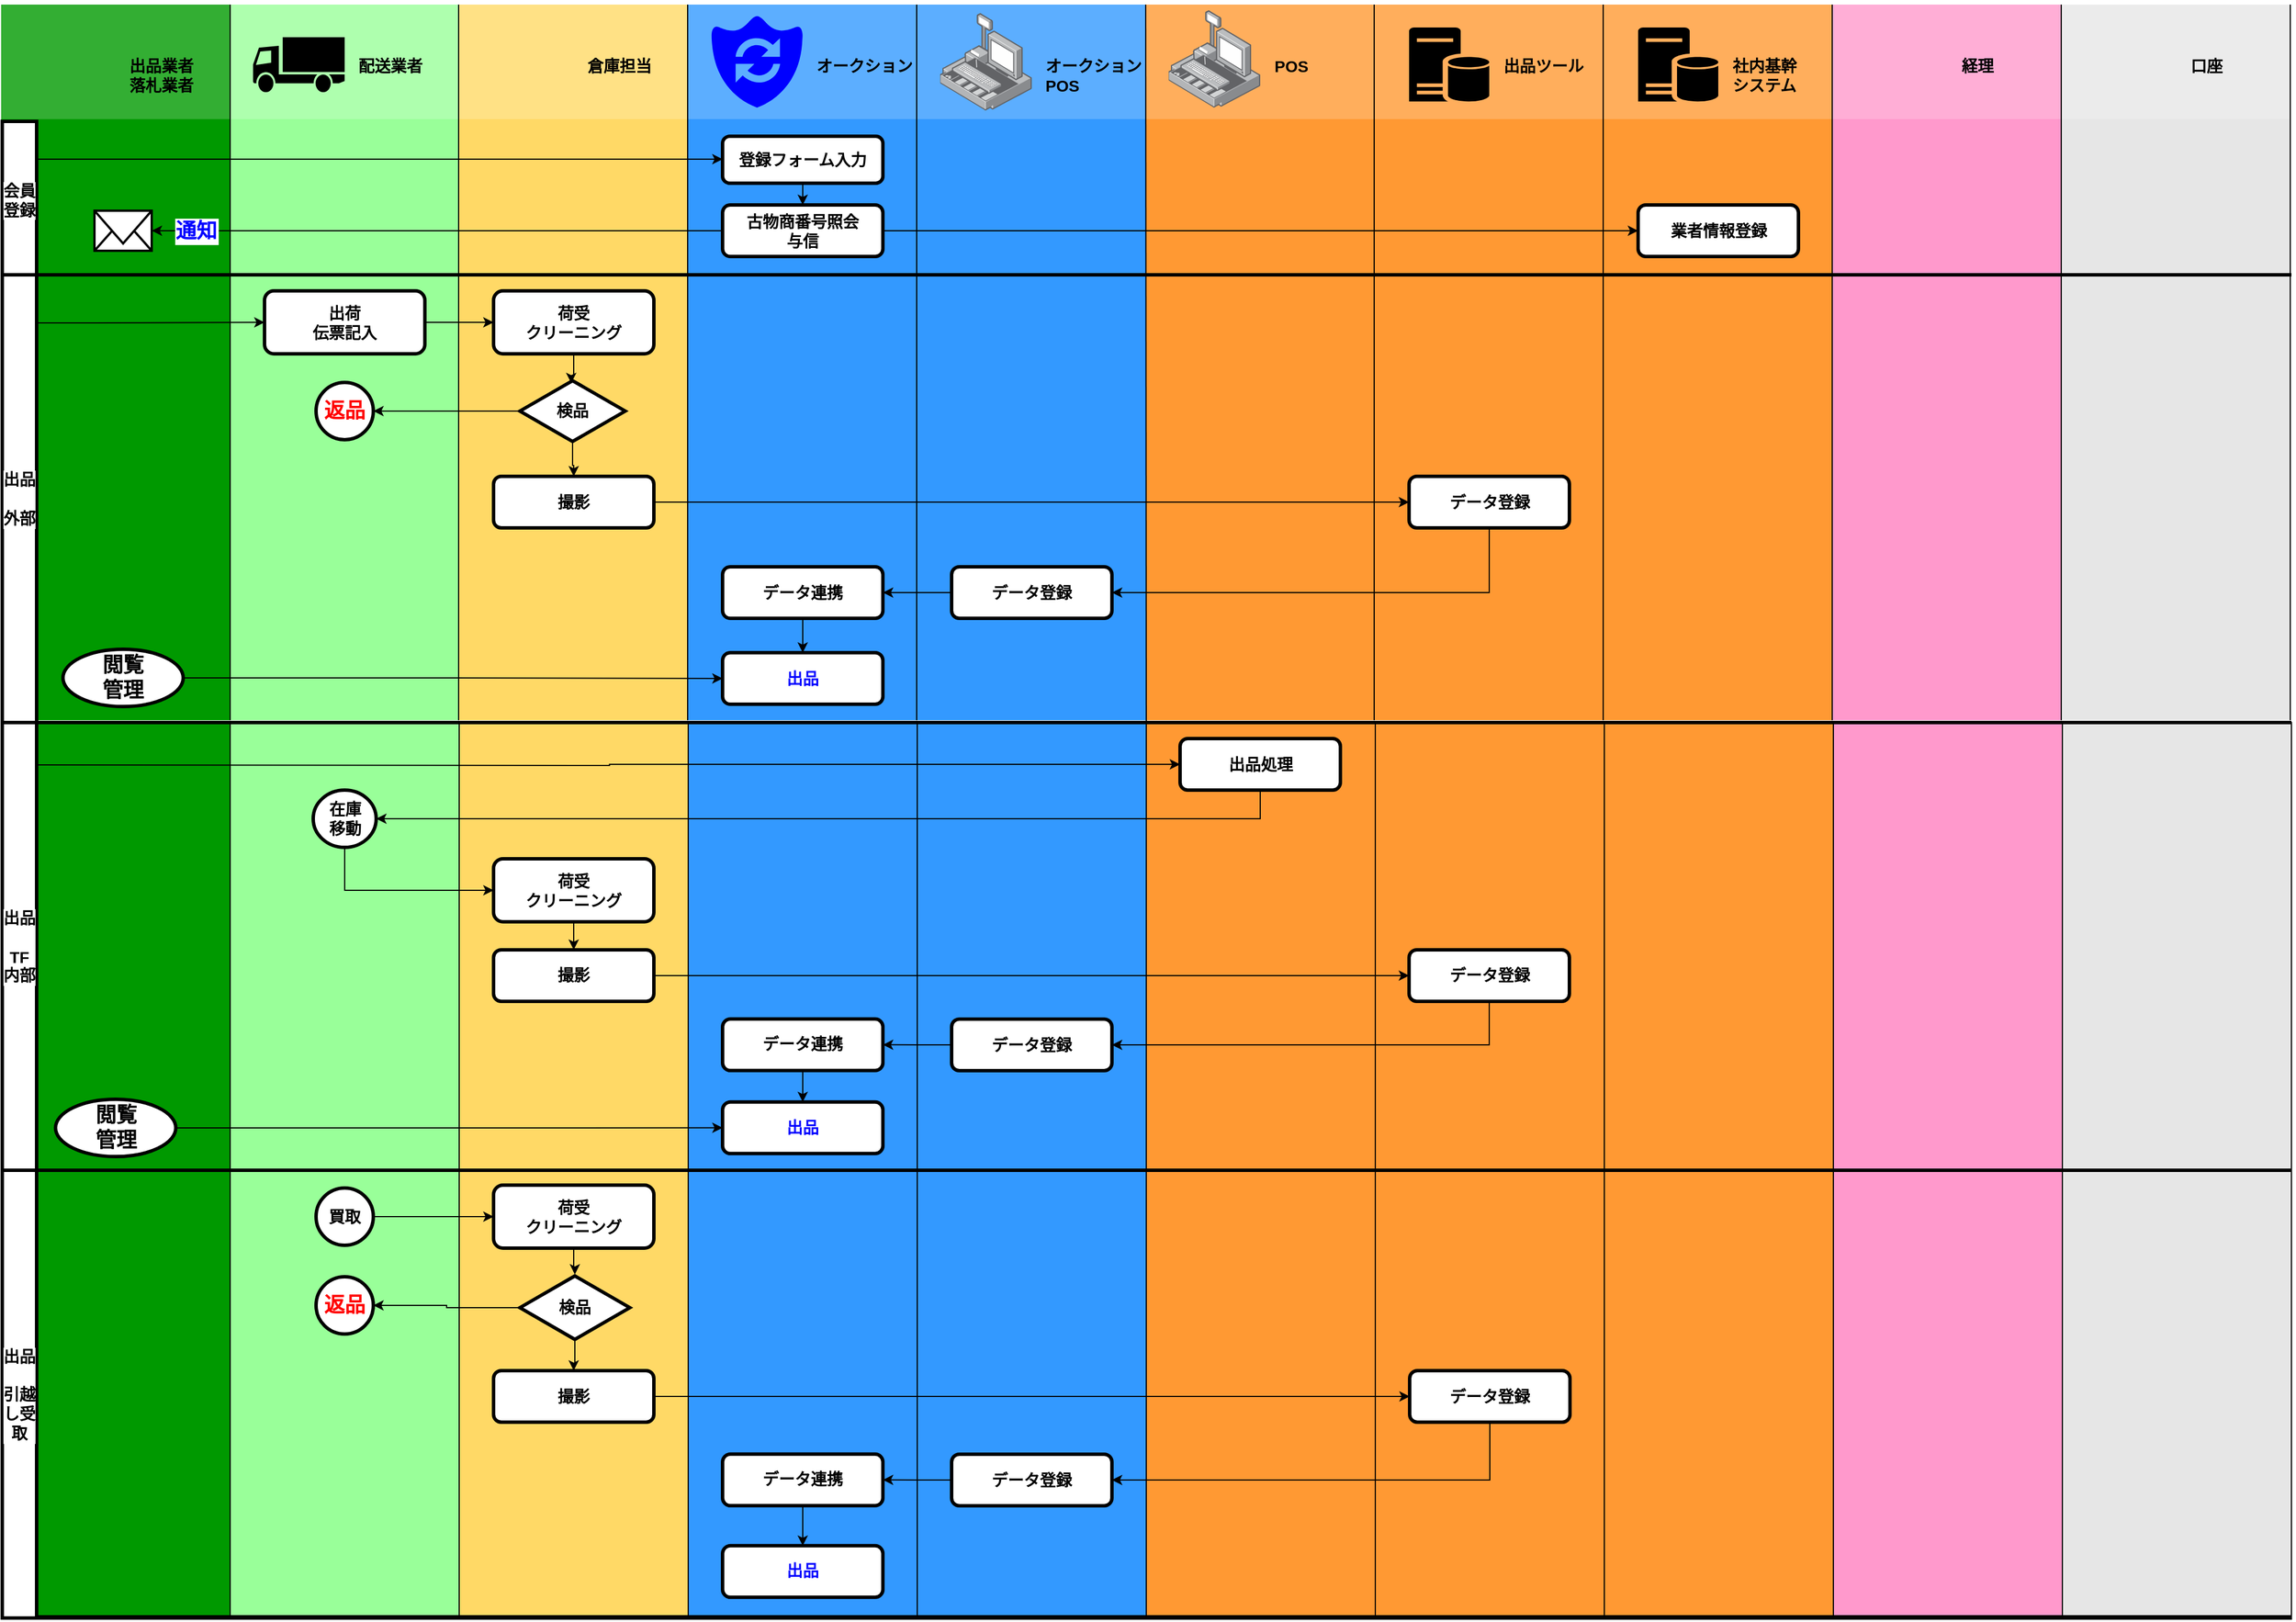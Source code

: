 <mxfile version="10.8.5" type="github"><diagram id="za8MhXIXPKN2aP06DoR2" name="Page-1"><mxGraphModel dx="1836" dy="2934" grid="1" gridSize="10" guides="1" tooltips="1" connect="1" arrows="1" fold="1" page="1" pageScale="1" pageWidth="1169" pageHeight="826" math="0" shadow="0"><root><mxCell id="0"/><mxCell id="1" parent="0"/><mxCell id="djTdqgTqJG-qwQicNYeu-281" value="" style="group" vertex="1" connectable="0" parent="1"><mxGeometry y="-199" width="2000" height="782" as="geometry"/></mxCell><mxCell id="djTdqgTqJG-qwQicNYeu-270" value="" style="whiteSpace=wrap;html=1;labelBackgroundColor=#ffffff;fontSize=14;fontColor=#0000FF;align=left;strokeColor=#000000;fillColor=#009900;" vertex="1" parent="djTdqgTqJG-qwQicNYeu-281"><mxGeometry width="200" height="780" as="geometry"/></mxCell><mxCell id="djTdqgTqJG-qwQicNYeu-271" value="" style="whiteSpace=wrap;html=1;labelBackgroundColor=#ffffff;fontSize=14;fontColor=#99FF99;align=left;strokeColor=#000000;fillColor=#99FF99;" vertex="1" parent="djTdqgTqJG-qwQicNYeu-281"><mxGeometry x="200" width="200" height="780" as="geometry"/></mxCell><mxCell id="djTdqgTqJG-qwQicNYeu-272" value="" style="whiteSpace=wrap;html=1;labelBackgroundColor=#ffffff;fontSize=14;fontColor=#0000FF;align=left;strokeColor=#000000;fillColor=#FFD966;" vertex="1" parent="djTdqgTqJG-qwQicNYeu-281"><mxGeometry x="400" width="200" height="780" as="geometry"/></mxCell><mxCell id="djTdqgTqJG-qwQicNYeu-273" value="" style="whiteSpace=wrap;html=1;labelBackgroundColor=#ffffff;fontSize=14;fontColor=#0000FF;align=left;strokeColor=#000000;fillColor=#3399FF;" vertex="1" parent="djTdqgTqJG-qwQicNYeu-281"><mxGeometry x="600" width="200" height="780" as="geometry"/></mxCell><mxCell id="djTdqgTqJG-qwQicNYeu-274" value="" style="whiteSpace=wrap;html=1;labelBackgroundColor=#ffffff;fontSize=14;fontColor=#0000FF;align=left;strokeColor=#000000;fillColor=#3399FF;" vertex="1" parent="djTdqgTqJG-qwQicNYeu-281"><mxGeometry x="800" width="200" height="780" as="geometry"/></mxCell><mxCell id="djTdqgTqJG-qwQicNYeu-275" value="" style="whiteSpace=wrap;html=1;labelBackgroundColor=#ffffff;fontSize=14;fontColor=#0000FF;align=left;strokeColor=#000000;fillColor=#FF9933;" vertex="1" parent="djTdqgTqJG-qwQicNYeu-281"><mxGeometry x="1000" width="200" height="780" as="geometry"/></mxCell><mxCell id="djTdqgTqJG-qwQicNYeu-276" value="" style="whiteSpace=wrap;html=1;labelBackgroundColor=#ffffff;fontSize=14;fontColor=#0000FF;align=left;strokeColor=#000000;fillColor=#FF9933;" vertex="1" parent="djTdqgTqJG-qwQicNYeu-281"><mxGeometry x="1200" width="200" height="780" as="geometry"/></mxCell><mxCell id="djTdqgTqJG-qwQicNYeu-277" value="" style="whiteSpace=wrap;html=1;labelBackgroundColor=#ffffff;fontSize=14;fontColor=#0000FF;align=left;strokeColor=#000000;fillColor=#FF9933;" vertex="1" parent="djTdqgTqJG-qwQicNYeu-281"><mxGeometry x="1400" width="200" height="780" as="geometry"/></mxCell><mxCell id="djTdqgTqJG-qwQicNYeu-278" value="" style="whiteSpace=wrap;html=1;labelBackgroundColor=#ffffff;fontSize=14;fontColor=#0000FF;align=left;strokeColor=#000000;fillColor=#FF99CC;" vertex="1" parent="djTdqgTqJG-qwQicNYeu-281"><mxGeometry x="1600" width="200" height="780" as="geometry"/></mxCell><mxCell id="djTdqgTqJG-qwQicNYeu-279" value="" style="whiteSpace=wrap;html=1;labelBackgroundColor=#ffffff;fontSize=14;align=left;strokeColor=#000000;fillColor=#E6E6E6;" vertex="1" parent="djTdqgTqJG-qwQicNYeu-281"><mxGeometry x="1800" width="200" height="780" as="geometry"/></mxCell><mxCell id="djTdqgTqJG-qwQicNYeu-290" style="edgeStyle=orthogonalEdgeStyle;rounded=0;orthogonalLoop=1;jettySize=auto;html=1;entryX=0;entryY=0.5;entryDx=0;entryDy=0;strokeWidth=1;fontSize=14;fontColor=#0000FF;" edge="1" parent="djTdqgTqJG-qwQicNYeu-281" source="djTdqgTqJG-qwQicNYeu-282" target="djTdqgTqJG-qwQicNYeu-284"><mxGeometry relative="1" as="geometry"><Array as="points"><mxPoint x="300" y="147"/></Array></mxGeometry></mxCell><mxCell id="djTdqgTqJG-qwQicNYeu-282" value="在庫&lt;br&gt;移動" style="ellipse;whiteSpace=wrap;html=1;labelBackgroundColor=#ffffff;strokeWidth=3;fontSize=14;align=center;fontStyle=1" vertex="1" parent="djTdqgTqJG-qwQicNYeu-281"><mxGeometry x="272.5" y="59" width="55" height="50" as="geometry"/></mxCell><mxCell id="djTdqgTqJG-qwQicNYeu-291" style="edgeStyle=orthogonalEdgeStyle;rounded=0;orthogonalLoop=1;jettySize=auto;html=1;entryX=0.5;entryY=0;entryDx=0;entryDy=0;strokeWidth=1;fontSize=14;fontColor=#0000FF;" edge="1" parent="djTdqgTqJG-qwQicNYeu-281" source="djTdqgTqJG-qwQicNYeu-284" target="djTdqgTqJG-qwQicNYeu-286"><mxGeometry relative="1" as="geometry"/></mxCell><mxCell id="djTdqgTqJG-qwQicNYeu-284" value="荷受&lt;br&gt;クリーニング&lt;br&gt;" style="rounded=1;whiteSpace=wrap;html=1;labelBackgroundColor=#ffffff;strokeWidth=3;fillColor=#FFFFFF;gradientColor=none;fontSize=14;fontColor=#000000;align=center;fontStyle=1" vertex="1" parent="djTdqgTqJG-qwQicNYeu-281"><mxGeometry x="430" y="119" width="140" height="55" as="geometry"/></mxCell><mxCell id="djTdqgTqJG-qwQicNYeu-294" style="edgeStyle=orthogonalEdgeStyle;rounded=0;orthogonalLoop=1;jettySize=auto;html=1;entryX=0;entryY=0.5;entryDx=0;entryDy=0;strokeWidth=1;fontSize=14;fontColor=#0000FF;" edge="1" parent="djTdqgTqJG-qwQicNYeu-281" source="djTdqgTqJG-qwQicNYeu-286" target="djTdqgTqJG-qwQicNYeu-292"><mxGeometry relative="1" as="geometry"/></mxCell><mxCell id="djTdqgTqJG-qwQicNYeu-286" value="撮影" style="rounded=1;whiteSpace=wrap;html=1;labelBackgroundColor=#ffffff;strokeWidth=3;fillColor=#FFFFFF;gradientColor=none;fontSize=14;fontColor=#000000;align=center;fontStyle=1" vertex="1" parent="djTdqgTqJG-qwQicNYeu-281"><mxGeometry x="430" y="198.5" width="140" height="45" as="geometry"/></mxCell><mxCell id="djTdqgTqJG-qwQicNYeu-288" style="edgeStyle=orthogonalEdgeStyle;rounded=0;orthogonalLoop=1;jettySize=auto;html=1;entryX=1;entryY=0.5;entryDx=0;entryDy=0;strokeWidth=1;fontSize=14;fontColor=#0000FF;" edge="1" parent="djTdqgTqJG-qwQicNYeu-281" source="djTdqgTqJG-qwQicNYeu-287" target="djTdqgTqJG-qwQicNYeu-282"><mxGeometry relative="1" as="geometry"><Array as="points"><mxPoint x="1100" y="84"/></Array></mxGeometry></mxCell><mxCell id="djTdqgTqJG-qwQicNYeu-287" value="出品処理" style="rounded=1;whiteSpace=wrap;html=1;labelBackgroundColor=#ffffff;strokeWidth=3;fillColor=#FFFFFF;gradientColor=none;fontSize=14;fontColor=#000000;align=center;fontStyle=1" vertex="1" parent="djTdqgTqJG-qwQicNYeu-281"><mxGeometry x="1029.5" y="14" width="140" height="45" as="geometry"/></mxCell><mxCell id="djTdqgTqJG-qwQicNYeu-317" style="edgeStyle=orthogonalEdgeStyle;rounded=0;orthogonalLoop=1;jettySize=auto;html=1;entryX=1;entryY=0.5;entryDx=0;entryDy=0;strokeWidth=1;fontSize=14;fontColor=#0000FF;" edge="1" parent="djTdqgTqJG-qwQicNYeu-281" source="djTdqgTqJG-qwQicNYeu-292" target="djTdqgTqJG-qwQicNYeu-295"><mxGeometry relative="1" as="geometry"><Array as="points"><mxPoint x="1300" y="281"/></Array></mxGeometry></mxCell><mxCell id="djTdqgTqJG-qwQicNYeu-292" value="データ登録" style="rounded=1;whiteSpace=wrap;html=1;labelBackgroundColor=#ffffff;strokeWidth=3;fillColor=#FFFFFF;gradientColor=none;fontSize=14;fontColor=#000000;align=center;fontStyle=1" vertex="1" parent="djTdqgTqJG-qwQicNYeu-281"><mxGeometry x="1229.5" y="198.5" width="140" height="45" as="geometry"/></mxCell><mxCell id="djTdqgTqJG-qwQicNYeu-365" style="edgeStyle=orthogonalEdgeStyle;rounded=0;orthogonalLoop=1;jettySize=auto;html=1;strokeWidth=1;fontSize=14;fontColor=#0000FF;" edge="1" parent="djTdqgTqJG-qwQicNYeu-281" source="djTdqgTqJG-qwQicNYeu-295" target="djTdqgTqJG-qwQicNYeu-307"><mxGeometry relative="1" as="geometry"/></mxCell><mxCell id="djTdqgTqJG-qwQicNYeu-295" value="データ登録" style="rounded=1;whiteSpace=wrap;html=1;labelBackgroundColor=#ffffff;strokeWidth=3;fillColor=#FFFFFF;gradientColor=none;fontSize=14;fontColor=#000000;align=center;fontStyle=1" vertex="1" parent="djTdqgTqJG-qwQicNYeu-281"><mxGeometry x="830" y="259" width="140" height="45" as="geometry"/></mxCell><mxCell id="djTdqgTqJG-qwQicNYeu-316" style="edgeStyle=orthogonalEdgeStyle;rounded=0;orthogonalLoop=1;jettySize=auto;html=1;entryX=0.5;entryY=0;entryDx=0;entryDy=0;strokeWidth=1;fontSize=14;fontColor=#0000FF;" edge="1" parent="djTdqgTqJG-qwQicNYeu-281" source="djTdqgTqJG-qwQicNYeu-307" target="djTdqgTqJG-qwQicNYeu-308"><mxGeometry relative="1" as="geometry"/></mxCell><mxCell id="djTdqgTqJG-qwQicNYeu-307" value="データ連携&lt;br&gt;" style="rounded=1;whiteSpace=wrap;html=1;labelBackgroundColor=#ffffff;strokeWidth=3;fillColor=#FFFFFF;gradientColor=none;fontSize=14;fontColor=#000000;align=center;fontStyle=1" vertex="1" parent="djTdqgTqJG-qwQicNYeu-281"><mxGeometry x="630" y="258.929" width="140" height="45" as="geometry"/></mxCell><mxCell id="djTdqgTqJG-qwQicNYeu-308" value="出品" style="rounded=1;whiteSpace=wrap;html=1;labelBackgroundColor=#ffffff;strokeWidth=3;fillColor=#FFFFFF;gradientColor=none;fontSize=14;fontColor=#0000FF;align=center;fontStyle=1" vertex="1" parent="djTdqgTqJG-qwQicNYeu-281"><mxGeometry x="630" y="331.429" width="140" height="45" as="geometry"/></mxCell><mxCell id="djTdqgTqJG-qwQicNYeu-312" style="edgeStyle=orthogonalEdgeStyle;rounded=0;orthogonalLoop=1;jettySize=auto;html=1;entryX=0;entryY=0.5;entryDx=0;entryDy=0;strokeWidth=1;fontSize=14;fontColor=#0000FF;" edge="1" parent="djTdqgTqJG-qwQicNYeu-281" source="djTdqgTqJG-qwQicNYeu-311" target="djTdqgTqJG-qwQicNYeu-308"><mxGeometry relative="1" as="geometry"/></mxCell><mxCell id="djTdqgTqJG-qwQicNYeu-311" value="閲覧&lt;br&gt;管理&lt;br&gt;" style="ellipse;whiteSpace=wrap;html=1;labelBackgroundColor=#ffffff;strokeWidth=3;fontSize=18;align=center;fontStyle=1" vertex="1" parent="djTdqgTqJG-qwQicNYeu-281"><mxGeometry x="47.5" y="329" width="105" height="50" as="geometry"/></mxCell><mxCell id="djTdqgTqJG-qwQicNYeu-319" value="" style="endArrow=none;html=1;strokeWidth=3;fontSize=18;fontColor=#0000FF;" edge="1" parent="djTdqgTqJG-qwQicNYeu-281"><mxGeometry width="50" height="50" relative="1" as="geometry"><mxPoint x="1" y="391" as="sourcePoint"/><mxPoint x="2000" y="391" as="targetPoint"/></mxGeometry></mxCell><mxCell id="djTdqgTqJG-qwQicNYeu-321" value="出品&lt;br&gt;&lt;br&gt;引越し受取&lt;br&gt;" style="rounded=0;whiteSpace=wrap;html=1;labelBackgroundColor=#ffffff;strokeWidth=3;fillColor=#FFFFFF;gradientColor=none;fontSize=14;fontColor=#000000;align=center;fontStyle=1" vertex="1" parent="djTdqgTqJG-qwQicNYeu-281"><mxGeometry x="1" y="391" width="30" height="391" as="geometry"/></mxCell><mxCell id="djTdqgTqJG-qwQicNYeu-322" value="" style="endArrow=none;html=1;strokeWidth=3;fontSize=18;fontColor=#0000FF;" edge="1" parent="djTdqgTqJG-qwQicNYeu-281"><mxGeometry width="50" height="50" relative="1" as="geometry"><mxPoint x="1" y="782" as="sourcePoint"/><mxPoint x="2000.5" y="782" as="targetPoint"/></mxGeometry></mxCell><mxCell id="djTdqgTqJG-qwQicNYeu-358" style="edgeStyle=orthogonalEdgeStyle;rounded=0;orthogonalLoop=1;jettySize=auto;html=1;strokeWidth=1;fontSize=14;fontColor=#0000FF;" edge="1" parent="djTdqgTqJG-qwQicNYeu-281" source="djTdqgTqJG-qwQicNYeu-344" target="djTdqgTqJG-qwQicNYeu-345"><mxGeometry relative="1" as="geometry"/></mxCell><mxCell id="djTdqgTqJG-qwQicNYeu-344" value="荷受&lt;br&gt;クリーニング&lt;br&gt;" style="rounded=1;whiteSpace=wrap;html=1;labelBackgroundColor=#ffffff;strokeWidth=3;fillColor=#FFFFFF;gradientColor=none;fontSize=14;fontColor=#000000;align=center;fontStyle=1" vertex="1" parent="djTdqgTqJG-qwQicNYeu-281"><mxGeometry x="430" y="404" width="140" height="55" as="geometry"/></mxCell><mxCell id="djTdqgTqJG-qwQicNYeu-355" style="edgeStyle=orthogonalEdgeStyle;rounded=0;orthogonalLoop=1;jettySize=auto;html=1;entryX=1;entryY=0.5;entryDx=0;entryDy=0;strokeWidth=1;fontSize=14;fontColor=#0000FF;" edge="1" parent="djTdqgTqJG-qwQicNYeu-281" source="djTdqgTqJG-qwQicNYeu-345" target="djTdqgTqJG-qwQicNYeu-354"><mxGeometry relative="1" as="geometry"/></mxCell><mxCell id="djTdqgTqJG-qwQicNYeu-359" style="edgeStyle=orthogonalEdgeStyle;rounded=0;orthogonalLoop=1;jettySize=auto;html=1;entryX=0.5;entryY=0;entryDx=0;entryDy=0;strokeWidth=1;fontSize=14;fontColor=#0000FF;" edge="1" parent="djTdqgTqJG-qwQicNYeu-281" source="djTdqgTqJG-qwQicNYeu-345" target="djTdqgTqJG-qwQicNYeu-346"><mxGeometry relative="1" as="geometry"/></mxCell><mxCell id="djTdqgTqJG-qwQicNYeu-345" value="検品" style="html=1;whiteSpace=wrap;aspect=fixed;shape=isoRectangle;labelBackgroundColor=#ffffff;strokeWidth=3;fontSize=14;align=center;fontStyle=1" vertex="1" parent="djTdqgTqJG-qwQicNYeu-281"><mxGeometry x="453" y="482" width="96" height="58" as="geometry"/></mxCell><mxCell id="djTdqgTqJG-qwQicNYeu-361" style="edgeStyle=orthogonalEdgeStyle;rounded=0;orthogonalLoop=1;jettySize=auto;html=1;strokeWidth=1;fontSize=14;fontColor=#0000FF;" edge="1" parent="djTdqgTqJG-qwQicNYeu-281" source="djTdqgTqJG-qwQicNYeu-346" target="djTdqgTqJG-qwQicNYeu-360"><mxGeometry relative="1" as="geometry"/></mxCell><mxCell id="djTdqgTqJG-qwQicNYeu-346" value="撮影" style="rounded=1;whiteSpace=wrap;html=1;labelBackgroundColor=#ffffff;strokeWidth=3;fillColor=#FFFFFF;gradientColor=none;fontSize=14;fontColor=#000000;align=center;fontStyle=1" vertex="1" parent="djTdqgTqJG-qwQicNYeu-281"><mxGeometry x="430" y="566" width="140" height="45" as="geometry"/></mxCell><mxCell id="djTdqgTqJG-qwQicNYeu-348" style="edgeStyle=orthogonalEdgeStyle;rounded=0;orthogonalLoop=1;jettySize=auto;html=1;entryX=0;entryY=0.5;entryDx=0;entryDy=0;strokeWidth=1;fontSize=14;fontColor=#0000FF;" edge="1" parent="djTdqgTqJG-qwQicNYeu-281" source="djTdqgTqJG-qwQicNYeu-347" target="djTdqgTqJG-qwQicNYeu-344"><mxGeometry relative="1" as="geometry"/></mxCell><mxCell id="djTdqgTqJG-qwQicNYeu-347" value="買取" style="ellipse;whiteSpace=wrap;html=1;aspect=fixed;labelBackgroundColor=#ffffff;strokeWidth=3;fontSize=14;align=center;fontStyle=1" vertex="1" parent="djTdqgTqJG-qwQicNYeu-281"><mxGeometry x="275" y="406.5" width="50" height="50" as="geometry"/></mxCell><mxCell id="djTdqgTqJG-qwQicNYeu-354" value="返品" style="ellipse;whiteSpace=wrap;html=1;aspect=fixed;labelBackgroundColor=#ffffff;strokeWidth=3;fontSize=18;align=center;fontStyle=1;fontColor=#FF0000;" vertex="1" parent="djTdqgTqJG-qwQicNYeu-281"><mxGeometry x="275" y="484" width="50" height="50" as="geometry"/></mxCell><mxCell id="djTdqgTqJG-qwQicNYeu-371" style="edgeStyle=orthogonalEdgeStyle;rounded=0;orthogonalLoop=1;jettySize=auto;html=1;entryX=1;entryY=0.5;entryDx=0;entryDy=0;strokeWidth=1;fontSize=14;fontColor=#0000FF;" edge="1" parent="djTdqgTqJG-qwQicNYeu-281" source="djTdqgTqJG-qwQicNYeu-360" target="djTdqgTqJG-qwQicNYeu-362"><mxGeometry relative="1" as="geometry"><Array as="points"><mxPoint x="1300" y="661"/></Array></mxGeometry></mxCell><mxCell id="djTdqgTqJG-qwQicNYeu-360" value="データ登録" style="rounded=1;whiteSpace=wrap;html=1;labelBackgroundColor=#ffffff;strokeWidth=3;fillColor=#FFFFFF;gradientColor=none;fontSize=14;fontColor=#000000;align=center;fontStyle=1" vertex="1" parent="djTdqgTqJG-qwQicNYeu-281"><mxGeometry x="1230" y="566" width="140" height="45" as="geometry"/></mxCell><mxCell id="djTdqgTqJG-qwQicNYeu-366" style="edgeStyle=orthogonalEdgeStyle;rounded=0;orthogonalLoop=1;jettySize=auto;html=1;strokeWidth=1;fontSize=14;fontColor=#0000FF;" edge="1" parent="djTdqgTqJG-qwQicNYeu-281" source="djTdqgTqJG-qwQicNYeu-362" target="djTdqgTqJG-qwQicNYeu-363"><mxGeometry relative="1" as="geometry"/></mxCell><mxCell id="djTdqgTqJG-qwQicNYeu-362" value="データ登録" style="rounded=1;whiteSpace=wrap;html=1;labelBackgroundColor=#ffffff;strokeWidth=3;fillColor=#FFFFFF;gradientColor=none;fontSize=14;fontColor=#000000;align=center;fontStyle=1" vertex="1" parent="djTdqgTqJG-qwQicNYeu-281"><mxGeometry x="830" y="639" width="140" height="45" as="geometry"/></mxCell><mxCell id="djTdqgTqJG-qwQicNYeu-370" style="edgeStyle=orthogonalEdgeStyle;rounded=0;orthogonalLoop=1;jettySize=auto;html=1;entryX=0.5;entryY=0;entryDx=0;entryDy=0;strokeWidth=1;fontSize=14;fontColor=#0000FF;" edge="1" parent="djTdqgTqJG-qwQicNYeu-281" source="djTdqgTqJG-qwQicNYeu-363" target="djTdqgTqJG-qwQicNYeu-367"><mxGeometry relative="1" as="geometry"/></mxCell><mxCell id="djTdqgTqJG-qwQicNYeu-363" value="データ連携&lt;br&gt;" style="rounded=1;whiteSpace=wrap;html=1;labelBackgroundColor=#ffffff;strokeWidth=3;fillColor=#FFFFFF;gradientColor=none;fontSize=14;fontColor=#000000;align=center;fontStyle=1" vertex="1" parent="djTdqgTqJG-qwQicNYeu-281"><mxGeometry x="630" y="638.929" width="140" height="45" as="geometry"/></mxCell><mxCell id="djTdqgTqJG-qwQicNYeu-367" value="出品" style="rounded=1;whiteSpace=wrap;html=1;labelBackgroundColor=#ffffff;strokeWidth=3;fillColor=#FFFFFF;gradientColor=none;fontSize=14;fontColor=#0000FF;align=center;fontStyle=1" vertex="1" parent="djTdqgTqJG-qwQicNYeu-281"><mxGeometry x="630" y="718.929" width="140" height="45" as="geometry"/></mxCell><mxCell id="djTdqgTqJG-qwQicNYeu-236" value="" style="group" vertex="1" connectable="0" parent="1"><mxGeometry x="1799.5" y="-826" width="200" height="641" as="geometry"/></mxCell><mxCell id="djTdqgTqJG-qwQicNYeu-137" value="" style="group" vertex="1" connectable="0" parent="djTdqgTqJG-qwQicNYeu-236"><mxGeometry width="200" height="641" as="geometry"/></mxCell><mxCell id="djTdqgTqJG-qwQicNYeu-138" value="" style="whiteSpace=wrap;html=1;labelBackgroundColor=#ffffff;fontSize=14;align=left;strokeColor=none;fillColor=#E6E6E6;" vertex="1" parent="djTdqgTqJG-qwQicNYeu-137"><mxGeometry width="200" height="625" as="geometry"/></mxCell><mxCell id="djTdqgTqJG-qwQicNYeu-139" value="" style="whiteSpace=wrap;html=1;labelBackgroundColor=#ffffff;fillColor=#FFFFFF;fontSize=14;fontColor=#FFFFFF;align=left;strokeColor=none;opacity=20;" vertex="1" parent="djTdqgTqJG-qwQicNYeu-137"><mxGeometry width="200" height="100" as="geometry"/></mxCell><mxCell id="djTdqgTqJG-qwQicNYeu-140" value="" style="endArrow=none;html=1;fontSize=14;fontColor=#0000FF;" edge="1" parent="djTdqgTqJG-qwQicNYeu-137"><mxGeometry width="50" height="50" relative="1" as="geometry"><mxPoint x="199.5" y="625" as="sourcePoint"/><mxPoint x="199.5" as="targetPoint"/></mxGeometry></mxCell><mxCell id="djTdqgTqJG-qwQicNYeu-141" value="口座" style="text;html=1;resizable=0;points=[];autosize=1;align=left;verticalAlign=top;spacingTop=-4;fontSize=14;fontColor=#000000;fontStyle=1" vertex="1" parent="djTdqgTqJG-qwQicNYeu-137"><mxGeometry x="110" y="43" width="40" height="20" as="geometry"/></mxCell><mxCell id="djTdqgTqJG-qwQicNYeu-124" value="" style="shape=image;html=1;verticalAlign=top;verticalLabelPosition=bottom;labelBackgroundColor=#ffffff;imageAspect=0;aspect=fixed;image=https://cdn1.iconfinder.com/data/icons/business-237/65/icons-09-128.png;strokeWidth=3;fillColor=#FF99CC;gradientColor=none;fontSize=14;fontColor=#000000;align=center;" vertex="1" parent="djTdqgTqJG-qwQicNYeu-137"><mxGeometry x="12" y="2" width="88" height="88" as="geometry"/></mxCell><mxCell id="djTdqgTqJG-qwQicNYeu-131" value="" style="group" vertex="1" connectable="0" parent="1"><mxGeometry x="1599.5" y="-826" width="200" height="641" as="geometry"/></mxCell><mxCell id="djTdqgTqJG-qwQicNYeu-132" value="" style="whiteSpace=wrap;html=1;labelBackgroundColor=#ffffff;fontSize=14;fontColor=#0000FF;align=left;strokeColor=none;fillColor=#FF99CC;" vertex="1" parent="djTdqgTqJG-qwQicNYeu-131"><mxGeometry width="200" height="625" as="geometry"/></mxCell><mxCell id="djTdqgTqJG-qwQicNYeu-133" value="" style="whiteSpace=wrap;html=1;labelBackgroundColor=#ffffff;fillColor=#FFFFFF;fontSize=14;fontColor=#FFFFFF;align=left;strokeColor=none;opacity=20;" vertex="1" parent="djTdqgTqJG-qwQicNYeu-131"><mxGeometry width="200" height="100" as="geometry"/></mxCell><mxCell id="djTdqgTqJG-qwQicNYeu-134" value="" style="endArrow=none;html=1;fontSize=14;fontColor=#0000FF;" edge="1" parent="djTdqgTqJG-qwQicNYeu-131"><mxGeometry width="50" height="50" relative="1" as="geometry"><mxPoint x="199.5" y="625" as="sourcePoint"/><mxPoint x="199.5" as="targetPoint"/></mxGeometry></mxCell><mxCell id="djTdqgTqJG-qwQicNYeu-135" value="経理" style="text;html=1;resizable=0;points=[];autosize=1;align=left;verticalAlign=top;spacingTop=-4;fontSize=14;fontColor=#000000;fontStyle=1" vertex="1" parent="djTdqgTqJG-qwQicNYeu-131"><mxGeometry x="110" y="42.5" width="40" height="20" as="geometry"/></mxCell><mxCell id="djTdqgTqJG-qwQicNYeu-136" value="" style="shape=image;html=1;verticalAlign=top;verticalLabelPosition=bottom;labelBackgroundColor=#ffffff;imageAspect=0;aspect=fixed;image=https://cdn2.iconfinder.com/data/icons/free-mobile-icon-kit/64/Yen_coin.png;strokeWidth=3;fillColor=#FF9933;gradientColor=none;fontSize=14;fontColor=#99FF99;align=center;" vertex="1" parent="djTdqgTqJG-qwQicNYeu-131"><mxGeometry x="36" y="18" width="64" height="64" as="geometry"/></mxCell><mxCell id="djTdqgTqJG-qwQicNYeu-155" value="" style="group" vertex="1" connectable="0" parent="1"><mxGeometry x="1399.5" y="-826" width="200" height="641" as="geometry"/></mxCell><mxCell id="djTdqgTqJG-qwQicNYeu-146" value="" style="group" vertex="1" connectable="0" parent="djTdqgTqJG-qwQicNYeu-155"><mxGeometry width="200" height="641" as="geometry"/></mxCell><mxCell id="djTdqgTqJG-qwQicNYeu-147" value="" style="whiteSpace=wrap;html=1;labelBackgroundColor=#ffffff;fontSize=14;fontColor=#0000FF;align=left;strokeColor=none;fillColor=#FF9933;" vertex="1" parent="djTdqgTqJG-qwQicNYeu-146"><mxGeometry width="200" height="625" as="geometry"/></mxCell><mxCell id="djTdqgTqJG-qwQicNYeu-148" value="" style="whiteSpace=wrap;html=1;labelBackgroundColor=#ffffff;fillColor=#FFFFFF;fontSize=14;fontColor=#FFFFFF;align=left;strokeColor=none;opacity=20;" vertex="1" parent="djTdqgTqJG-qwQicNYeu-146"><mxGeometry width="200" height="100" as="geometry"/></mxCell><mxCell id="djTdqgTqJG-qwQicNYeu-149" value="" style="endArrow=none;html=1;fontSize=14;fontColor=#0000FF;" edge="1" parent="djTdqgTqJG-qwQicNYeu-146"><mxGeometry width="50" height="50" relative="1" as="geometry"><mxPoint x="199.5" y="625" as="sourcePoint"/><mxPoint x="199.5" as="targetPoint"/></mxGeometry></mxCell><mxCell id="djTdqgTqJG-qwQicNYeu-150" value="社内基幹&lt;br&gt;システム" style="text;html=1;resizable=0;points=[];autosize=1;align=left;verticalAlign=top;spacingTop=-4;fontSize=14;fontColor=#000000;fontStyle=1" vertex="1" parent="djTdqgTqJG-qwQicNYeu-146"><mxGeometry x="110" y="42.5" width="70" height="40" as="geometry"/></mxCell><mxCell id="djTdqgTqJG-qwQicNYeu-152" value="" style="shadow=0;dashed=0;html=1;labelPosition=center;verticalLabelPosition=bottom;verticalAlign=top;align=center;shape=mxgraph.mscae.enterprise.database_server;fillColor=#000000;strokeColor=none;labelBackgroundColor=#ffffff;fontSize=14;fontColor=#000000;" vertex="1" parent="djTdqgTqJG-qwQicNYeu-146"><mxGeometry x="30" y="20" width="70" height="65" as="geometry"/></mxCell><mxCell id="djTdqgTqJG-qwQicNYeu-170" value="業者情報登録" style="rounded=1;whiteSpace=wrap;html=1;labelBackgroundColor=#ffffff;strokeWidth=3;fillColor=#FFFFFF;gradientColor=none;fontSize=14;fontColor=#000000;align=center;fontStyle=1" vertex="1" parent="djTdqgTqJG-qwQicNYeu-146"><mxGeometry x="30" y="175" width="140" height="45" as="geometry"/></mxCell><mxCell id="djTdqgTqJG-qwQicNYeu-212" value="" style="group" vertex="1" connectable="0" parent="1"><mxGeometry x="1199.5" y="-826" width="200" height="641" as="geometry"/></mxCell><mxCell id="djTdqgTqJG-qwQicNYeu-213" value="" style="group" vertex="1" connectable="0" parent="djTdqgTqJG-qwQicNYeu-212"><mxGeometry width="200" height="641" as="geometry"/></mxCell><mxCell id="djTdqgTqJG-qwQicNYeu-214" value="" style="whiteSpace=wrap;html=1;labelBackgroundColor=#ffffff;fontSize=14;fontColor=#0000FF;align=left;strokeColor=none;fillColor=#FF9933;" vertex="1" parent="djTdqgTqJG-qwQicNYeu-213"><mxGeometry width="200" height="625" as="geometry"/></mxCell><mxCell id="djTdqgTqJG-qwQicNYeu-215" value="" style="whiteSpace=wrap;html=1;labelBackgroundColor=#ffffff;fillColor=#FFFFFF;fontSize=14;fontColor=#FFFFFF;align=left;strokeColor=none;opacity=20;" vertex="1" parent="djTdqgTqJG-qwQicNYeu-213"><mxGeometry width="200" height="100" as="geometry"/></mxCell><mxCell id="djTdqgTqJG-qwQicNYeu-217" value="出品ツール" style="text;html=1;resizable=0;points=[];autosize=1;align=left;verticalAlign=top;spacingTop=-4;fontSize=14;fontColor=#000000;fontStyle=1" vertex="1" parent="djTdqgTqJG-qwQicNYeu-213"><mxGeometry x="110" y="42.5" width="90" height="20" as="geometry"/></mxCell><mxCell id="djTdqgTqJG-qwQicNYeu-218" value="" style="shadow=0;dashed=0;html=1;labelPosition=center;verticalLabelPosition=bottom;verticalAlign=top;align=center;shape=mxgraph.mscae.enterprise.database_server;fillColor=#000000;strokeColor=none;labelBackgroundColor=#ffffff;fontSize=14;fontColor=#000000;" vertex="1" parent="djTdqgTqJG-qwQicNYeu-213"><mxGeometry x="30" y="20" width="70" height="65" as="geometry"/></mxCell><mxCell id="djTdqgTqJG-qwQicNYeu-216" value="" style="endArrow=none;html=1;fontSize=14;fontColor=#0000FF;" edge="1" parent="djTdqgTqJG-qwQicNYeu-213"><mxGeometry width="50" height="50" relative="1" as="geometry"><mxPoint x="199.5" y="625" as="sourcePoint"/><mxPoint x="199.5" as="targetPoint"/></mxGeometry></mxCell><mxCell id="djTdqgTqJG-qwQicNYeu-194" value="データ登録" style="rounded=1;whiteSpace=wrap;html=1;labelBackgroundColor=#ffffff;strokeWidth=3;fillColor=#FFFFFF;gradientColor=none;fontSize=14;fontColor=#000000;align=center;fontStyle=1" vertex="1" parent="djTdqgTqJG-qwQicNYeu-213"><mxGeometry x="30" y="412" width="140" height="45" as="geometry"/></mxCell><mxCell id="djTdqgTqJG-qwQicNYeu-90" value="" style="group" vertex="1" connectable="0" parent="1"><mxGeometry x="999.5" y="-826" width="238.5" height="641" as="geometry"/></mxCell><mxCell id="djTdqgTqJG-qwQicNYeu-91" value="" style="whiteSpace=wrap;html=1;labelBackgroundColor=#ffffff;fontSize=14;fontColor=#0000FF;align=left;strokeColor=none;fillColor=#FF9933;" vertex="1" parent="djTdqgTqJG-qwQicNYeu-90"><mxGeometry width="200" height="625" as="geometry"/></mxCell><mxCell id="djTdqgTqJG-qwQicNYeu-92" value="" style="whiteSpace=wrap;html=1;labelBackgroundColor=#ffffff;fillColor=#FFFFFF;fontSize=14;fontColor=#FFFFFF;align=left;strokeColor=none;opacity=20;" vertex="1" parent="djTdqgTqJG-qwQicNYeu-90"><mxGeometry width="200" height="100" as="geometry"/></mxCell><mxCell id="djTdqgTqJG-qwQicNYeu-93" value="" style="endArrow=none;html=1;fontSize=14;fontColor=#0000FF;" edge="1" parent="djTdqgTqJG-qwQicNYeu-90"><mxGeometry width="50" height="50" relative="1" as="geometry"><mxPoint x="199.5" y="625" as="sourcePoint"/><mxPoint x="199.5" as="targetPoint"/></mxGeometry></mxCell><mxCell id="djTdqgTqJG-qwQicNYeu-94" value="POS" style="text;html=1;resizable=0;points=[];autosize=1;align=left;verticalAlign=top;spacingTop=-4;fontSize=14;fontColor=#000000;fontStyle=1" vertex="1" parent="djTdqgTqJG-qwQicNYeu-90"><mxGeometry x="110" y="42.5" width="50" height="20" as="geometry"/></mxCell><mxCell id="djTdqgTqJG-qwQicNYeu-95" value="" style="points=[];aspect=fixed;html=1;align=center;shadow=0;dashed=0;image;image=img/lib/allied_telesis/security/POS.svg;fillColor=#009900;fontColor=#000000;fontStyle=1" vertex="1" parent="djTdqgTqJG-qwQicNYeu-90"><mxGeometry x="20" y="5" width="80" height="85" as="geometry"/></mxCell><mxCell id="djTdqgTqJG-qwQicNYeu-96" value="" style="whiteSpace=wrap;html=1;labelBackgroundColor=#ffffff;fontSize=14;fontColor=#0000FF;align=left;strokeColor=none;fillColor=#3399FF;" vertex="1" parent="1"><mxGeometry x="800" y="-826" width="200" height="625" as="geometry"/></mxCell><mxCell id="djTdqgTqJG-qwQicNYeu-97" value="" style="group" vertex="1" connectable="0" parent="1"><mxGeometry x="600" y="-826" width="200" height="641" as="geometry"/></mxCell><mxCell id="djTdqgTqJG-qwQicNYeu-98" value="" style="whiteSpace=wrap;html=1;labelBackgroundColor=#ffffff;fontSize=14;fontColor=#0000FF;align=left;strokeColor=none;fillColor=#3399FF;" vertex="1" parent="djTdqgTqJG-qwQicNYeu-97"><mxGeometry width="200" height="625" as="geometry"/></mxCell><mxCell id="djTdqgTqJG-qwQicNYeu-99" value="" style="whiteSpace=wrap;html=1;labelBackgroundColor=#ffffff;fillColor=#FFFFFF;fontSize=14;fontColor=#FFFFFF;align=left;strokeColor=none;opacity=20;" vertex="1" parent="djTdqgTqJG-qwQicNYeu-97"><mxGeometry width="200" height="100" as="geometry"/></mxCell><mxCell id="djTdqgTqJG-qwQicNYeu-100" value="" style="pointerEvents=1;shadow=0;dashed=0;html=1;strokeColor=none;labelPosition=center;verticalLabelPosition=bottom;verticalAlign=top;align=center;shape=mxgraph.mscae.oms.system_update;fillColor=#0000FF;fontColor=#009900;fontStyle=1" vertex="1" parent="djTdqgTqJG-qwQicNYeu-97"><mxGeometry x="20" y="10" width="80" height="80" as="geometry"/></mxCell><mxCell id="djTdqgTqJG-qwQicNYeu-101" value="" style="endArrow=none;html=1;fontSize=14;fontColor=#0000FF;" edge="1" parent="djTdqgTqJG-qwQicNYeu-97"><mxGeometry width="50" height="50" relative="1" as="geometry"><mxPoint x="199.5" y="625" as="sourcePoint"/><mxPoint x="199.5" as="targetPoint"/></mxGeometry></mxCell><mxCell id="djTdqgTqJG-qwQicNYeu-102" value="" style="shape=image;html=1;verticalAlign=top;verticalLabelPosition=bottom;labelBackgroundColor=#ffffff;imageAspect=0;aspect=fixed;image=https://cdn0.iconfinder.com/data/icons/google-material-design-3-0/48/ic_fiber_new_48px-128.png;strokeWidth=3;fillColor=#FFFFFF;gradientColor=none;fontSize=14;fontColor=#FF0000;align=center;" vertex="1" parent="djTdqgTqJG-qwQicNYeu-97"><mxGeometry x="142" y="-3.5" width="56" height="56" as="geometry"/></mxCell><mxCell id="djTdqgTqJG-qwQicNYeu-103" value="古物商番号照会&lt;br&gt;与信&lt;br&gt;" style="rounded=1;whiteSpace=wrap;html=1;labelBackgroundColor=#ffffff;strokeWidth=3;fillColor=#FFFFFF;gradientColor=none;fontSize=14;fontColor=#000000;align=center;fontStyle=1" vertex="1" parent="djTdqgTqJG-qwQicNYeu-97"><mxGeometry x="30" y="175" width="140" height="45" as="geometry"/></mxCell><mxCell id="djTdqgTqJG-qwQicNYeu-242" style="edgeStyle=orthogonalEdgeStyle;rounded=0;orthogonalLoop=1;jettySize=auto;html=1;strokeWidth=1;fontSize=18;fontColor=#0000FF;" edge="1" parent="djTdqgTqJG-qwQicNYeu-97" source="djTdqgTqJG-qwQicNYeu-225" target="djTdqgTqJG-qwQicNYeu-227"><mxGeometry relative="1" as="geometry"/></mxCell><mxCell id="djTdqgTqJG-qwQicNYeu-225" value="データ連携&lt;br&gt;" style="rounded=1;whiteSpace=wrap;html=1;labelBackgroundColor=#ffffff;strokeWidth=3;fillColor=#FFFFFF;gradientColor=none;fontSize=14;fontColor=#000000;align=center;fontStyle=1" vertex="1" parent="djTdqgTqJG-qwQicNYeu-97"><mxGeometry x="30" y="491" width="140" height="45" as="geometry"/></mxCell><mxCell id="djTdqgTqJG-qwQicNYeu-227" value="出品" style="rounded=1;whiteSpace=wrap;html=1;labelBackgroundColor=#ffffff;strokeWidth=3;fillColor=#FFFFFF;gradientColor=none;fontSize=14;fontColor=#0000FF;align=center;fontStyle=1" vertex="1" parent="djTdqgTqJG-qwQicNYeu-97"><mxGeometry x="30" y="566" width="140" height="45" as="geometry"/></mxCell><mxCell id="djTdqgTqJG-qwQicNYeu-104" value="" style="group" vertex="1" connectable="0" parent="1"><mxGeometry x="400" y="-826" width="200" height="641" as="geometry"/></mxCell><mxCell id="djTdqgTqJG-qwQicNYeu-105" value="" style="whiteSpace=wrap;html=1;labelBackgroundColor=#ffffff;fontSize=14;fontColor=#0000FF;align=left;strokeColor=none;fillColor=#FFD966;" vertex="1" parent="djTdqgTqJG-qwQicNYeu-104"><mxGeometry width="200" height="625" as="geometry"/></mxCell><mxCell id="djTdqgTqJG-qwQicNYeu-106" value="" style="whiteSpace=wrap;html=1;labelBackgroundColor=#ffffff;fillColor=#FFFFFF;fontSize=14;fontColor=#FFFFFF;align=left;strokeColor=none;opacity=20;" vertex="1" parent="djTdqgTqJG-qwQicNYeu-104"><mxGeometry width="200" height="100" as="geometry"/></mxCell><mxCell id="djTdqgTqJG-qwQicNYeu-107" value="" style="shape=image;html=1;verticalAlign=top;verticalLabelPosition=bottom;labelBackgroundColor=#ffffff;imageAspect=0;aspect=fixed;image=https://cdn3.iconfinder.com/data/icons/whisky-break/90/warehouse-128.png;fontStyle=1;imageBackground=none;" vertex="1" parent="djTdqgTqJG-qwQicNYeu-104"><mxGeometry x="20" y="12.5" width="80" height="80" as="geometry"/></mxCell><mxCell id="djTdqgTqJG-qwQicNYeu-108" value="倉庫担当" style="text;html=1;resizable=0;points=[];autosize=1;align=left;verticalAlign=top;spacingTop=-4;fontSize=14;fontColor=#000000;fontStyle=1" vertex="1" parent="djTdqgTqJG-qwQicNYeu-104"><mxGeometry x="110" y="42.5" width="70" height="20" as="geometry"/></mxCell><mxCell id="djTdqgTqJG-qwQicNYeu-109" value="" style="endArrow=none;html=1;fontSize=14;fontColor=#0000FF;" edge="1" parent="djTdqgTqJG-qwQicNYeu-104"><mxGeometry width="50" height="50" relative="1" as="geometry"><mxPoint x="199.5" y="625" as="sourcePoint"/><mxPoint x="199.5" as="targetPoint"/></mxGeometry></mxCell><mxCell id="djTdqgTqJG-qwQicNYeu-190" style="edgeStyle=orthogonalEdgeStyle;rounded=0;orthogonalLoop=1;jettySize=auto;html=1;entryX=0.487;entryY=0.056;entryDx=0;entryDy=0;entryPerimeter=0;fontSize=18;fontColor=#000000;" edge="1" parent="djTdqgTqJG-qwQicNYeu-104" source="djTdqgTqJG-qwQicNYeu-182" target="djTdqgTqJG-qwQicNYeu-189"><mxGeometry relative="1" as="geometry"/></mxCell><mxCell id="djTdqgTqJG-qwQicNYeu-182" value="荷受&lt;br&gt;クリーニング&lt;br&gt;" style="rounded=1;whiteSpace=wrap;html=1;labelBackgroundColor=#ffffff;strokeWidth=3;fillColor=#FFFFFF;gradientColor=none;fontSize=14;fontColor=#000000;align=center;fontStyle=1" vertex="1" parent="djTdqgTqJG-qwQicNYeu-104"><mxGeometry x="30" y="250" width="140" height="55" as="geometry"/></mxCell><mxCell id="djTdqgTqJG-qwQicNYeu-195" style="edgeStyle=orthogonalEdgeStyle;rounded=0;orthogonalLoop=1;jettySize=auto;html=1;entryX=0.5;entryY=0;entryDx=0;entryDy=0;fontSize=18;fontColor=#FF0000;" edge="1" parent="djTdqgTqJG-qwQicNYeu-104" source="djTdqgTqJG-qwQicNYeu-189" target="djTdqgTqJG-qwQicNYeu-193"><mxGeometry relative="1" as="geometry"/></mxCell><mxCell id="djTdqgTqJG-qwQicNYeu-189" value="検品" style="html=1;whiteSpace=wrap;aspect=fixed;shape=isoRectangle;labelBackgroundColor=#ffffff;strokeWidth=3;fontSize=14;align=center;fontStyle=1" vertex="1" parent="djTdqgTqJG-qwQicNYeu-104"><mxGeometry x="53" y="327.5" width="92" height="55" as="geometry"/></mxCell><mxCell id="djTdqgTqJG-qwQicNYeu-193" value="撮影" style="rounded=1;whiteSpace=wrap;html=1;labelBackgroundColor=#ffffff;strokeWidth=3;fillColor=#FFFFFF;gradientColor=none;fontSize=14;fontColor=#000000;align=center;fontStyle=1" vertex="1" parent="djTdqgTqJG-qwQicNYeu-104"><mxGeometry x="30" y="412" width="140" height="45" as="geometry"/></mxCell><mxCell id="djTdqgTqJG-qwQicNYeu-110" value="" style="group;fontStyle=1" vertex="1" connectable="0" parent="1"><mxGeometry x="200" y="-826" width="200" height="641" as="geometry"/></mxCell><mxCell id="djTdqgTqJG-qwQicNYeu-111" value="" style="whiteSpace=wrap;html=1;labelBackgroundColor=#ffffff;fontSize=14;fontColor=#99FF99;align=left;strokeColor=none;fillColor=#99FF99;" vertex="1" parent="djTdqgTqJG-qwQicNYeu-110"><mxGeometry width="200" height="625" as="geometry"/></mxCell><mxCell id="djTdqgTqJG-qwQicNYeu-112" value="" style="whiteSpace=wrap;html=1;labelBackgroundColor=#ffffff;fillColor=#FFFFFF;fontSize=14;fontColor=#FFFFFF;align=left;strokeColor=none;opacity=20;" vertex="1" parent="djTdqgTqJG-qwQicNYeu-110"><mxGeometry width="200" height="100" as="geometry"/></mxCell><mxCell id="djTdqgTqJG-qwQicNYeu-113" value="" style="endArrow=none;html=1;fontSize=14;fontColor=#0000FF;" edge="1" parent="djTdqgTqJG-qwQicNYeu-110"><mxGeometry width="50" height="50" relative="1" as="geometry"><mxPoint x="199.5" y="625" as="sourcePoint"/><mxPoint x="199.5" as="targetPoint"/></mxGeometry></mxCell><mxCell id="djTdqgTqJG-qwQicNYeu-114" value="配送業者" style="text;html=1;resizable=0;points=[];autosize=1;align=left;verticalAlign=top;spacingTop=-4;fontSize=14;fontColor=#000000;fontStyle=1" vertex="1" parent="djTdqgTqJG-qwQicNYeu-110"><mxGeometry x="110" y="42.5" width="70" height="20" as="geometry"/></mxCell><mxCell id="djTdqgTqJG-qwQicNYeu-115" value="" style="shape=mxgraph.signs.transportation.truck_1;html=1;fillColor=#000000;strokeColor=none;verticalLabelPosition=bottom;verticalAlign=top;align=center;labelBackgroundColor=#ffffff;fontSize=14;fontColor=#99FF99;" vertex="1" parent="djTdqgTqJG-qwQicNYeu-110"><mxGeometry x="20" y="28.5" width="80" height="48" as="geometry"/></mxCell><mxCell id="djTdqgTqJG-qwQicNYeu-191" value="返品" style="ellipse;whiteSpace=wrap;html=1;aspect=fixed;labelBackgroundColor=#ffffff;strokeWidth=3;fontSize=18;align=center;fontStyle=1;fontColor=#FF0000;" vertex="1" parent="djTdqgTqJG-qwQicNYeu-110"><mxGeometry x="75" y="330" width="50" height="50" as="geometry"/></mxCell><mxCell id="djTdqgTqJG-qwQicNYeu-351" value="出荷&lt;br&gt;伝票記入&lt;br&gt;" style="rounded=1;whiteSpace=wrap;html=1;labelBackgroundColor=#ffffff;strokeWidth=3;fillColor=#FFFFFF;gradientColor=none;fontSize=14;fontColor=#000000;align=center;fontStyle=1" vertex="1" parent="djTdqgTqJG-qwQicNYeu-110"><mxGeometry x="30" y="250" width="140" height="55" as="geometry"/></mxCell><mxCell id="djTdqgTqJG-qwQicNYeu-116" value="" style="group;fontStyle=0;fontColor=#000000;" vertex="1" connectable="0" parent="1"><mxGeometry y="-826" width="213" height="641" as="geometry"/></mxCell><mxCell id="djTdqgTqJG-qwQicNYeu-117" value="" style="whiteSpace=wrap;html=1;labelBackgroundColor=#ffffff;fontSize=14;fontColor=#0000FF;align=left;strokeColor=none;fillColor=#009900;" vertex="1" parent="djTdqgTqJG-qwQicNYeu-116"><mxGeometry width="200" height="625" as="geometry"/></mxCell><mxCell id="djTdqgTqJG-qwQicNYeu-118" value="" style="whiteSpace=wrap;html=1;labelBackgroundColor=#ffffff;fillColor=#FFFFFF;fontSize=14;fontColor=#FFFFFF;align=left;strokeColor=none;opacity=20;" vertex="1" parent="djTdqgTqJG-qwQicNYeu-116"><mxGeometry width="200" height="100" as="geometry"/></mxCell><mxCell id="djTdqgTqJG-qwQicNYeu-119" value="" style="shape=image;html=1;verticalAlign=top;verticalLabelPosition=bottom;labelBackgroundColor=#ffffff;imageAspect=0;aspect=fixed;image=https://cdn2.iconfinder.com/data/icons/property-agent-real-estate/235/property-agent-010-128.png;fontSize=14;fontColor=#0000FF;align=left;" vertex="1" parent="djTdqgTqJG-qwQicNYeu-116"><mxGeometry x="35" y="20" width="65" height="65" as="geometry"/></mxCell><mxCell id="djTdqgTqJG-qwQicNYeu-120" value="出品業者&lt;br&gt;落札業者" style="text;html=1;resizable=0;points=[];autosize=1;align=left;verticalAlign=top;spacingTop=-4;fontSize=14;fontColor=#000000;fontStyle=1" vertex="1" parent="djTdqgTqJG-qwQicNYeu-116"><mxGeometry x="110" y="42.5" width="70" height="40" as="geometry"/></mxCell><mxCell id="djTdqgTqJG-qwQicNYeu-121" value="" style="endArrow=none;html=1;fontSize=14;fontColor=#0000FF;" edge="1" parent="djTdqgTqJG-qwQicNYeu-116"><mxGeometry width="50" height="50" relative="1" as="geometry"><mxPoint x="200" y="625" as="sourcePoint"/><mxPoint x="200" as="targetPoint"/></mxGeometry></mxCell><mxCell id="djTdqgTqJG-qwQicNYeu-177" value="" style="html=1;verticalLabelPosition=bottom;align=center;labelBackgroundColor=#ffffff;verticalAlign=top;strokeWidth=2;strokeColor=#000000;fillColor=#ffffff;shadow=0;dashed=0;shape=mxgraph.ios7.icons.mail;fontSize=14;fontColor=#000000;" vertex="1" parent="djTdqgTqJG-qwQicNYeu-116"><mxGeometry x="81.5" y="180" width="50" height="35" as="geometry"/></mxCell><mxCell id="djTdqgTqJG-qwQicNYeu-230" value="閲覧&lt;br&gt;管理&lt;br&gt;" style="ellipse;whiteSpace=wrap;html=1;labelBackgroundColor=#ffffff;strokeWidth=3;fontSize=18;align=center;fontStyle=1" vertex="1" parent="djTdqgTqJG-qwQicNYeu-116"><mxGeometry x="54" y="563" width="105" height="50" as="geometry"/></mxCell><mxCell id="djTdqgTqJG-qwQicNYeu-235" value="" style="endArrow=none;html=1;strokeWidth=3;fontSize=18;fontColor=#0000FF;" edge="1" parent="djTdqgTqJG-qwQicNYeu-116"><mxGeometry width="50" height="50" relative="1" as="geometry"><mxPoint x="1" y="236" as="sourcePoint"/><mxPoint x="2000" y="236" as="targetPoint"/></mxGeometry></mxCell><mxCell id="djTdqgTqJG-qwQicNYeu-238" value="" style="endArrow=none;html=1;strokeWidth=3;fontSize=18;fontColor=#0000FF;" edge="1" parent="djTdqgTqJG-qwQicNYeu-116"><mxGeometry width="50" height="50" relative="1" as="geometry"><mxPoint x="1" y="627" as="sourcePoint"/><mxPoint x="2000" y="627" as="targetPoint"/></mxGeometry></mxCell><mxCell id="djTdqgTqJG-qwQicNYeu-122" value="会員登録" style="rounded=0;whiteSpace=wrap;html=1;labelBackgroundColor=#ffffff;strokeWidth=3;fillColor=#FFFFFF;gradientColor=none;fontSize=14;fontColor=#000000;align=center;fontStyle=1;strokeColor=#000000;" vertex="1" parent="djTdqgTqJG-qwQicNYeu-116"><mxGeometry x="1" y="102" width="30" height="138" as="geometry"/></mxCell><mxCell id="djTdqgTqJG-qwQicNYeu-181" value="出品&lt;br&gt;&lt;br&gt;外部&lt;br&gt;" style="rounded=0;whiteSpace=wrap;html=1;labelBackgroundColor=#ffffff;strokeWidth=3;fillColor=#FFFFFF;gradientColor=none;fontSize=14;fontColor=#000000;align=center;fontStyle=1" vertex="1" parent="djTdqgTqJG-qwQicNYeu-116"><mxGeometry x="1" y="236" width="30" height="391" as="geometry"/></mxCell><mxCell id="djTdqgTqJG-qwQicNYeu-145" style="edgeStyle=orthogonalEdgeStyle;rounded=0;orthogonalLoop=1;jettySize=auto;html=1;fontSize=14;fontColor=#000000;" edge="1" parent="1" source="djTdqgTqJG-qwQicNYeu-123" target="djTdqgTqJG-qwQicNYeu-103"><mxGeometry relative="1" as="geometry"/></mxCell><mxCell id="djTdqgTqJG-qwQicNYeu-123" value="登録フォーム入力&lt;br&gt;" style="rounded=1;whiteSpace=wrap;html=1;labelBackgroundColor=#ffffff;strokeWidth=3;fillColor=#FFFFFF;gradientColor=none;fontSize=14;fontColor=#000000;align=center;fontStyle=1" vertex="1" parent="1"><mxGeometry x="630" y="-711" width="140" height="41" as="geometry"/></mxCell><mxCell id="djTdqgTqJG-qwQicNYeu-125" value="" style="whiteSpace=wrap;html=1;labelBackgroundColor=#ffffff;fillColor=#FFFFFF;fontSize=14;fontColor=#FFFFFF;align=left;strokeColor=none;opacity=20;" vertex="1" parent="1"><mxGeometry x="800" y="-826" width="200" height="100" as="geometry"/></mxCell><mxCell id="djTdqgTqJG-qwQicNYeu-126" value="" style="endArrow=none;html=1;fontSize=14;fontColor=#0000FF;" edge="1" parent="1"><mxGeometry width="50" height="50" relative="1" as="geometry"><mxPoint x="1000" y="-200" as="sourcePoint"/><mxPoint x="999.5" y="-826" as="targetPoint"/></mxGeometry></mxCell><mxCell id="djTdqgTqJG-qwQicNYeu-127" value="" style="points=[];aspect=fixed;html=1;align=center;shadow=0;dashed=0;image;image=img/lib/allied_telesis/security/POS.svg;fillColor=#009900;fontColor=#000000;fontStyle=1" vertex="1" parent="1"><mxGeometry x="820" y="-818.5" width="80" height="85" as="geometry"/></mxCell><mxCell id="djTdqgTqJG-qwQicNYeu-129" value="オークション" style="text;html=1;resizable=0;points=[];autosize=1;align=left;verticalAlign=top;spacingTop=-4;fontSize=14;fontColor=#000000;fontStyle=1" vertex="1" parent="1"><mxGeometry x="710" y="-783.5" width="100" height="20" as="geometry"/></mxCell><mxCell id="djTdqgTqJG-qwQicNYeu-130" value="オークション&lt;br&gt;POS&lt;br&gt;" style="text;html=1;resizable=0;points=[];autosize=1;align=left;verticalAlign=top;spacingTop=-4;fontSize=14;fontColor=#000000;fontStyle=1" vertex="1" parent="1"><mxGeometry x="910" y="-783.5" width="100" height="40" as="geometry"/></mxCell><mxCell id="djTdqgTqJG-qwQicNYeu-142" style="edgeStyle=orthogonalEdgeStyle;rounded=0;orthogonalLoop=1;jettySize=auto;html=1;fontSize=14;fontColor=#000000;" edge="1" parent="1" target="djTdqgTqJG-qwQicNYeu-123"><mxGeometry relative="1" as="geometry"><mxPoint x="30" y="-691" as="sourcePoint"/></mxGeometry></mxCell><mxCell id="djTdqgTqJG-qwQicNYeu-179" style="edgeStyle=orthogonalEdgeStyle;rounded=0;orthogonalLoop=1;jettySize=auto;html=1;fontSize=14;fontColor=#000000;" edge="1" parent="1" source="djTdqgTqJG-qwQicNYeu-103" target="djTdqgTqJG-qwQicNYeu-177"><mxGeometry relative="1" as="geometry"/></mxCell><mxCell id="djTdqgTqJG-qwQicNYeu-180" value="&lt;b style=&quot;font-size: 18px;&quot;&gt;通知&lt;/b&gt;" style="text;html=1;resizable=0;points=[];align=center;verticalAlign=middle;labelBackgroundColor=#ffffff;fontSize=18;fontColor=#0000FF;labelBorderColor=#FFFFFF;" vertex="1" connectable="0" parent="djTdqgTqJG-qwQicNYeu-179"><mxGeometry x="-0.364" y="4" relative="1" as="geometry"><mxPoint x="-301.5" y="-4" as="offset"/></mxGeometry></mxCell><mxCell id="djTdqgTqJG-qwQicNYeu-192" style="edgeStyle=orthogonalEdgeStyle;rounded=0;orthogonalLoop=1;jettySize=auto;html=1;entryX=1;entryY=0.5;entryDx=0;entryDy=0;fontSize=18;fontColor=#FF0000;" edge="1" parent="1" source="djTdqgTqJG-qwQicNYeu-189" target="djTdqgTqJG-qwQicNYeu-191"><mxGeometry relative="1" as="geometry"/></mxCell><mxCell id="djTdqgTqJG-qwQicNYeu-220" style="edgeStyle=orthogonalEdgeStyle;rounded=0;orthogonalLoop=1;jettySize=auto;html=1;fontSize=18;fontColor=#FF0000;" edge="1" parent="1" source="djTdqgTqJG-qwQicNYeu-103" target="djTdqgTqJG-qwQicNYeu-170"><mxGeometry relative="1" as="geometry"/></mxCell><mxCell id="djTdqgTqJG-qwQicNYeu-221" style="edgeStyle=orthogonalEdgeStyle;rounded=0;orthogonalLoop=1;jettySize=auto;html=1;entryX=0;entryY=0.5;entryDx=0;entryDy=0;fontSize=18;fontColor=#FF0000;" edge="1" parent="1" source="djTdqgTqJG-qwQicNYeu-193" target="djTdqgTqJG-qwQicNYeu-194"><mxGeometry relative="1" as="geometry"/></mxCell><mxCell id="djTdqgTqJG-qwQicNYeu-364" style="edgeStyle=orthogonalEdgeStyle;rounded=0;orthogonalLoop=1;jettySize=auto;html=1;entryX=1;entryY=0.5;entryDx=0;entryDy=0;strokeWidth=1;fontSize=14;fontColor=#0000FF;" edge="1" parent="1" source="djTdqgTqJG-qwQicNYeu-219" target="djTdqgTqJG-qwQicNYeu-225"><mxGeometry relative="1" as="geometry"/></mxCell><mxCell id="djTdqgTqJG-qwQicNYeu-219" value="データ登録" style="rounded=1;whiteSpace=wrap;html=1;labelBackgroundColor=#ffffff;strokeWidth=3;fillColor=#FFFFFF;gradientColor=none;fontSize=14;fontColor=#000000;align=center;fontStyle=1" vertex="1" parent="1"><mxGeometry x="830" y="-335" width="140" height="45" as="geometry"/></mxCell><mxCell id="djTdqgTqJG-qwQicNYeu-231" style="edgeStyle=orthogonalEdgeStyle;rounded=0;orthogonalLoop=1;jettySize=auto;html=1;entryX=0;entryY=0.5;entryDx=0;entryDy=0;fontSize=18;fontColor=#0000FF;" edge="1" parent="1" source="djTdqgTqJG-qwQicNYeu-230" target="djTdqgTqJG-qwQicNYeu-227"><mxGeometry relative="1" as="geometry"/></mxCell><mxCell id="djTdqgTqJG-qwQicNYeu-283" style="edgeStyle=orthogonalEdgeStyle;rounded=0;orthogonalLoop=1;jettySize=auto;html=1;entryX=0;entryY=0.5;entryDx=0;entryDy=0;strokeWidth=1;fontSize=14;fontColor=#0000FF;" edge="1" parent="1" target="djTdqgTqJG-qwQicNYeu-287"><mxGeometry relative="1" as="geometry"><mxPoint x="32" y="-162" as="sourcePoint"/></mxGeometry></mxCell><mxCell id="djTdqgTqJG-qwQicNYeu-243" value="出品&lt;br&gt;&lt;br&gt;TF内部&lt;br&gt;" style="rounded=0;whiteSpace=wrap;html=1;labelBackgroundColor=#ffffff;strokeWidth=3;fillColor=#FFFFFF;gradientColor=none;fontSize=14;fontColor=#000000;align=center;fontStyle=1" vertex="1" parent="1"><mxGeometry x="1" y="-199" width="30" height="391" as="geometry"/></mxCell><mxCell id="djTdqgTqJG-qwQicNYeu-318" style="edgeStyle=orthogonalEdgeStyle;rounded=0;orthogonalLoop=1;jettySize=auto;html=1;entryX=1;entryY=0.5;entryDx=0;entryDy=0;strokeWidth=1;fontSize=14;fontColor=#0000FF;" edge="1" parent="1" source="djTdqgTqJG-qwQicNYeu-194" target="djTdqgTqJG-qwQicNYeu-219"><mxGeometry relative="1" as="geometry"><Array as="points"><mxPoint x="1300" y="-312"/></Array></mxGeometry></mxCell><mxCell id="djTdqgTqJG-qwQicNYeu-320" value="" style="shape=image;html=1;verticalAlign=top;verticalLabelPosition=bottom;labelBackgroundColor=#ffffff;imageAspect=0;aspect=fixed;image=https://cdn0.iconfinder.com/data/icons/google-material-design-3-0/48/ic_fiber_new_48px-128.png;strokeWidth=3;fillColor=#FFFFFF;gradientColor=none;fontSize=14;fontColor=#FF0000;align=center;" vertex="1" parent="1"><mxGeometry x="942" y="-829.5" width="56" height="56" as="geometry"/></mxCell><mxCell id="djTdqgTqJG-qwQicNYeu-352" style="edgeStyle=orthogonalEdgeStyle;rounded=0;orthogonalLoop=1;jettySize=auto;html=1;entryX=0;entryY=0.5;entryDx=0;entryDy=0;strokeWidth=1;fontSize=14;fontColor=#0000FF;" edge="1" parent="1" source="djTdqgTqJG-qwQicNYeu-351" target="djTdqgTqJG-qwQicNYeu-182"><mxGeometry relative="1" as="geometry"/></mxCell><mxCell id="djTdqgTqJG-qwQicNYeu-353" style="edgeStyle=orthogonalEdgeStyle;rounded=0;orthogonalLoop=1;jettySize=auto;html=1;entryX=0;entryY=0.5;entryDx=0;entryDy=0;strokeWidth=1;fontSize=14;fontColor=#0000FF;" edge="1" parent="1" source="djTdqgTqJG-qwQicNYeu-181" target="djTdqgTqJG-qwQicNYeu-351"><mxGeometry relative="1" as="geometry"><Array as="points"><mxPoint x="80" y="-548"/><mxPoint x="80" y="-548"/></Array></mxGeometry></mxCell></root></mxGraphModel></diagram></mxfile>
